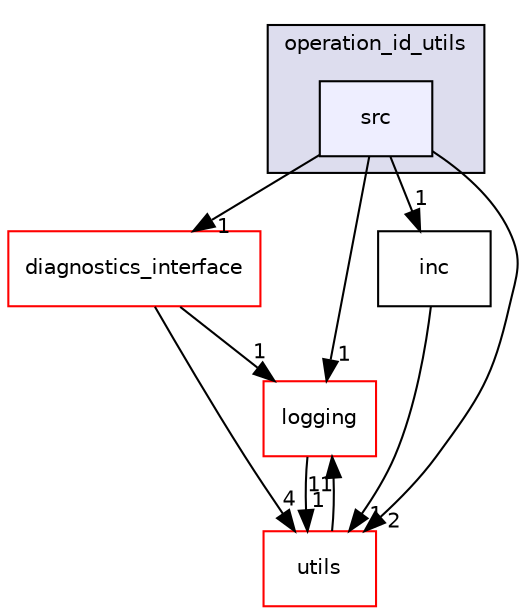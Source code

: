 digraph "src/diagnostics_component/utils/operation_id_utils/src" {
  compound=true
  node [ fontsize="10", fontname="Helvetica"];
  edge [ labelfontsize="10", labelfontname="Helvetica"];
  subgraph clusterdir_47e71466540d833643e2e0770c2ad96f {
    graph [ bgcolor="#ddddee", pencolor="black", label="operation_id_utils" fontname="Helvetica", fontsize="10", URL="dir_47e71466540d833643e2e0770c2ad96f.html"]
  dir_7044917038872951b14a3d8a5a968cd1 [shape=box, label="src", style="filled", fillcolor="#eeeeff", pencolor="black", URL="dir_7044917038872951b14a3d8a5a968cd1.html"];
  }
  dir_2877e30d2e57fa711a377e0a8855492c [shape=box label="diagnostics_interface" fillcolor="white" style="filled" color="red" URL="dir_2877e30d2e57fa711a377e0a8855492c.html"];
  dir_b7174301467d937f8ddf77c10efa576e [shape=box label="inc" URL="dir_b7174301467d937f8ddf77c10efa576e.html"];
  dir_b3320b59a4aa4a7431bc8488b87009bf [shape=box label="logging" fillcolor="white" style="filled" color="red" URL="dir_b3320b59a4aa4a7431bc8488b87009bf.html"];
  dir_313caf1132e152dd9b58bea13a4052ca [shape=box label="utils" fillcolor="white" style="filled" color="red" URL="dir_313caf1132e152dd9b58bea13a4052ca.html"];
  dir_2877e30d2e57fa711a377e0a8855492c->dir_b3320b59a4aa4a7431bc8488b87009bf [headlabel="1", labeldistance=1.5 headhref="dir_000056_000143.html"];
  dir_2877e30d2e57fa711a377e0a8855492c->dir_313caf1132e152dd9b58bea13a4052ca [headlabel="4", labeldistance=1.5 headhref="dir_000056_000154.html"];
  dir_b7174301467d937f8ddf77c10efa576e->dir_313caf1132e152dd9b58bea13a4052ca [headlabel="1", labeldistance=1.5 headhref="dir_000070_000154.html"];
  dir_b3320b59a4aa4a7431bc8488b87009bf->dir_313caf1132e152dd9b58bea13a4052ca [headlabel="1", labeldistance=1.5 headhref="dir_000143_000154.html"];
  dir_313caf1132e152dd9b58bea13a4052ca->dir_b3320b59a4aa4a7431bc8488b87009bf [headlabel="11", labeldistance=1.5 headhref="dir_000154_000143.html"];
  dir_7044917038872951b14a3d8a5a968cd1->dir_2877e30d2e57fa711a377e0a8855492c [headlabel="1", labeldistance=1.5 headhref="dir_000071_000056.html"];
  dir_7044917038872951b14a3d8a5a968cd1->dir_b7174301467d937f8ddf77c10efa576e [headlabel="1", labeldistance=1.5 headhref="dir_000071_000070.html"];
  dir_7044917038872951b14a3d8a5a968cd1->dir_b3320b59a4aa4a7431bc8488b87009bf [headlabel="1", labeldistance=1.5 headhref="dir_000071_000143.html"];
  dir_7044917038872951b14a3d8a5a968cd1->dir_313caf1132e152dd9b58bea13a4052ca [headlabel="2", labeldistance=1.5 headhref="dir_000071_000154.html"];
}
